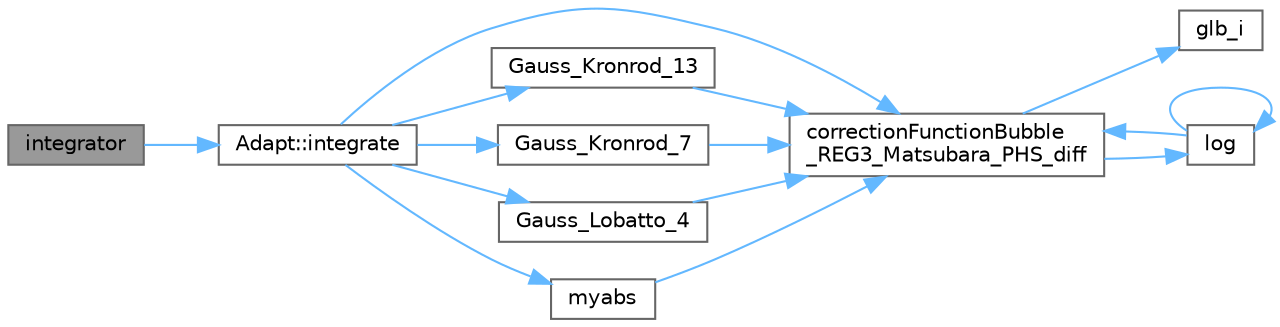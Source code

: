 digraph "integrator"
{
 // INTERACTIVE_SVG=YES
 // LATEX_PDF_SIZE
  bgcolor="transparent";
  edge [fontname=Helvetica,fontsize=10,labelfontname=Helvetica,labelfontsize=10];
  node [fontname=Helvetica,fontsize=10,shape=box,height=0.2,width=0.4];
  rankdir="LR";
  Node1 [id="Node000001",label="integrator",height=0.2,width=0.4,color="gray40", fillcolor="grey60", style="filled", fontcolor="black",tooltip=" "];
  Node1 -> Node2 [id="edge1_Node000001_Node000002",color="steelblue1",style="solid",tooltip=" "];
  Node2 [id="Node000002",label="Adapt::integrate",height=0.2,width=0.4,color="grey40", fillcolor="white", style="filled",URL="$d6/dc0/structAdapt.html#aea59190231c23744a7108f395568049d",tooltip=" "];
  Node2 -> Node3 [id="edge2_Node000002_Node000003",color="steelblue1",style="solid",tooltip=" "];
  Node3 [id="Node000003",label="correctionFunctionBubble\l_REG3_Matsubara_PHS_diff",height=0.2,width=0.4,color="grey40", fillcolor="white", style="filled",URL="$dd/dea/bubble__corrections_8hpp.html#aff27784f97591f505f77ff0065ab57af",tooltip=" "];
  Node3 -> Node4 [id="edge3_Node000003_Node000004",color="steelblue1",style="solid",tooltip=" "];
  Node4 [id="Node000004",label="glb_i",height=0.2,width=0.4,color="grey40", fillcolor="white", style="filled",URL="$d7/d59/data__structures_8hpp.html#ae0c8f095bd2588bb4d374b002c94a90d",tooltip=" "];
  Node3 -> Node5 [id="edge4_Node000003_Node000005",color="steelblue1",style="solid",tooltip=" "];
  Node5 [id="Node000005",label="log",height=0.2,width=0.4,color="grey40", fillcolor="white", style="filled",URL="$d7/d43/KramersKronig_8c_09_09.html#ad9512117c829517886f44895ef9ece90",tooltip=" "];
  Node5 -> Node3 [id="edge5_Node000005_Node000003",color="steelblue1",style="solid",tooltip=" "];
  Node5 -> Node5 [id="edge6_Node000005_Node000005",color="steelblue1",style="solid",tooltip=" "];
  Node2 -> Node6 [id="edge7_Node000002_Node000006",color="steelblue1",style="solid",tooltip=" "];
  Node6 [id="Node000006",label="Gauss_Kronrod_13",height=0.2,width=0.4,color="grey40", fillcolor="white", style="filled",URL="$da/db4/integrator__NR_8hpp.html#aa4a436b70bc67091e573ada881adb530",tooltip=" "];
  Node6 -> Node3 [id="edge8_Node000006_Node000003",color="steelblue1",style="solid",tooltip=" "];
  Node2 -> Node7 [id="edge9_Node000002_Node000007",color="steelblue1",style="solid",tooltip=" "];
  Node7 [id="Node000007",label="Gauss_Kronrod_7",height=0.2,width=0.4,color="grey40", fillcolor="white", style="filled",URL="$da/db4/integrator__NR_8hpp.html#ad02bc64215b136aaa6eeaa4c88609e94",tooltip=" "];
  Node7 -> Node3 [id="edge10_Node000007_Node000003",color="steelblue1",style="solid",tooltip=" "];
  Node2 -> Node8 [id="edge11_Node000002_Node000008",color="steelblue1",style="solid",tooltip=" "];
  Node8 [id="Node000008",label="Gauss_Lobatto_4",height=0.2,width=0.4,color="grey40", fillcolor="white", style="filled",URL="$da/db4/integrator__NR_8hpp.html#af388140af5884ce538e096333a569127",tooltip=" "];
  Node8 -> Node3 [id="edge12_Node000008_Node000003",color="steelblue1",style="solid",tooltip=" "];
  Node2 -> Node9 [id="edge13_Node000002_Node000009",color="steelblue1",style="solid",tooltip=" "];
  Node9 [id="Node000009",label="myabs",height=0.2,width=0.4,color="grey40", fillcolor="white", style="filled",URL="$d7/d59/data__structures_8hpp.html#a5e0abbc4e2e7297ab0197cdac1b9e77d",tooltip=" "];
  Node9 -> Node3 [id="edge14_Node000009_Node000003",color="steelblue1",style="solid",tooltip=" "];
}
